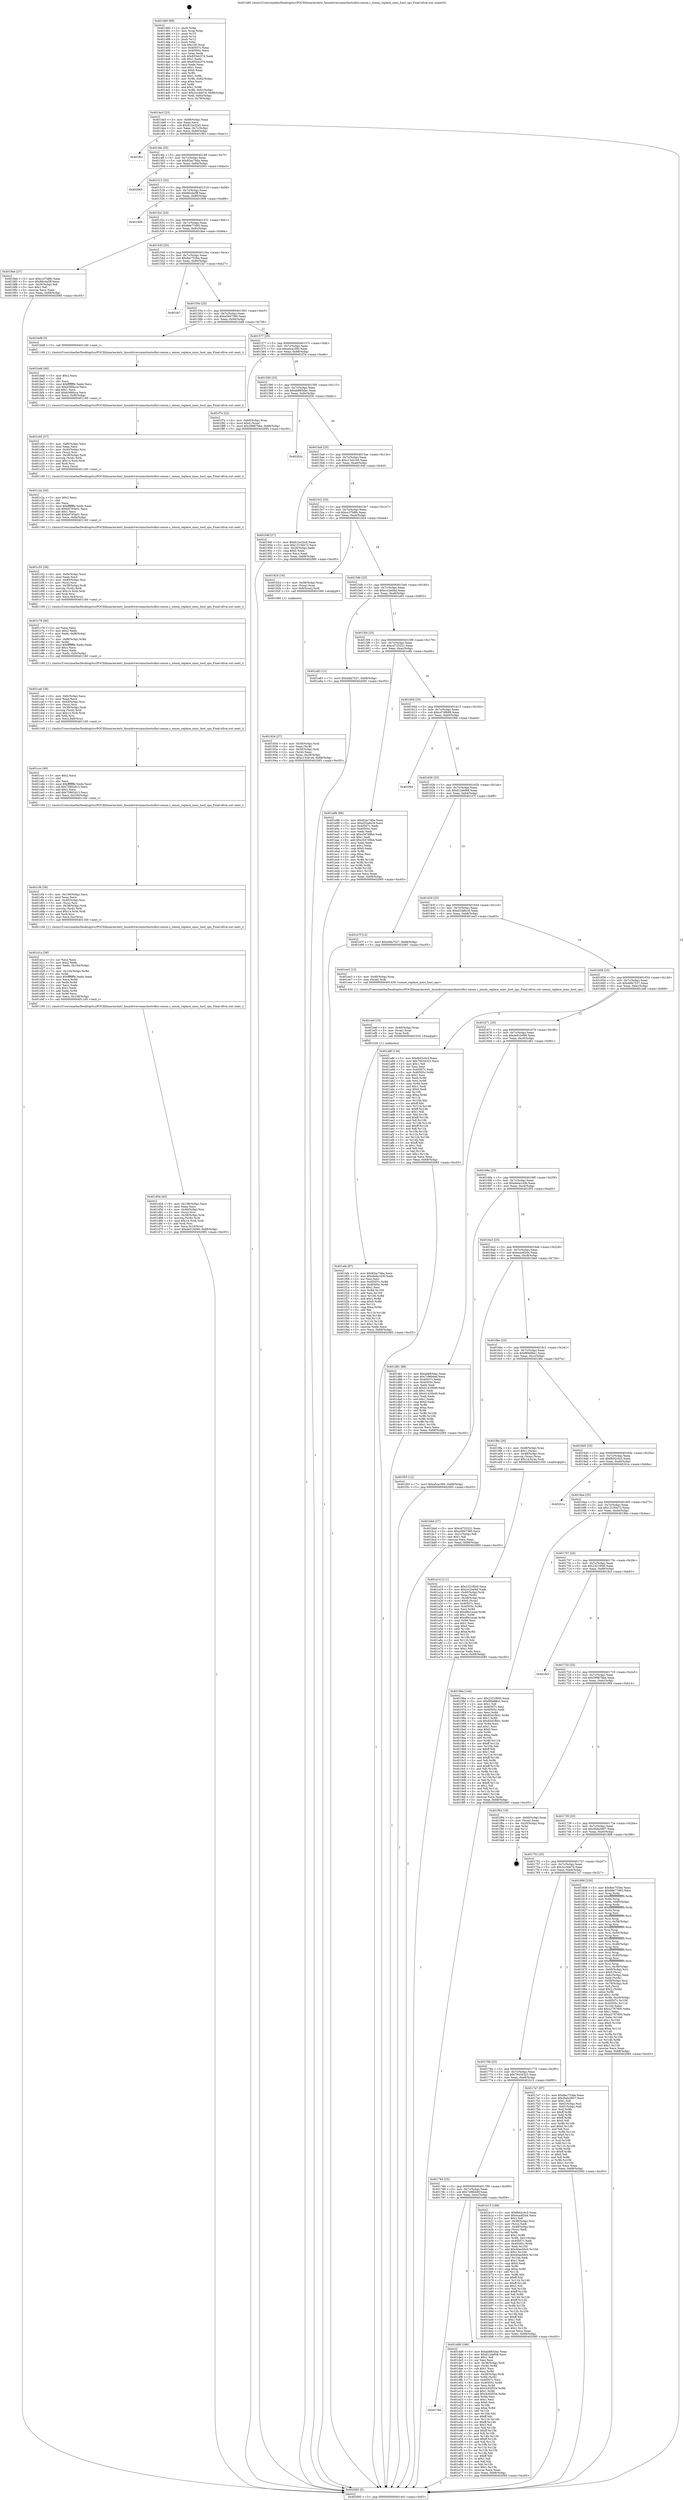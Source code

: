 digraph "0x401480" {
  label = "0x401480 (/mnt/c/Users/mathe/Desktop/tcc/POCII/binaries/extr_linuxdriversmmchostsdhci-xenon.c_xenon_replace_mmc_host_ops_Final-ollvm.out::main(0))"
  labelloc = "t"
  node[shape=record]

  Entry [label="",width=0.3,height=0.3,shape=circle,fillcolor=black,style=filled]
  "0x4014e3" [label="{
     0x4014e3 [23]\l
     | [instrs]\l
     &nbsp;&nbsp;0x4014e3 \<+3\>: mov -0x68(%rbp),%eax\l
     &nbsp;&nbsp;0x4014e6 \<+2\>: mov %eax,%ecx\l
     &nbsp;&nbsp;0x4014e8 \<+6\>: sub $0x812e32e5,%ecx\l
     &nbsp;&nbsp;0x4014ee \<+3\>: mov %eax,-0x7c(%rbp)\l
     &nbsp;&nbsp;0x4014f1 \<+3\>: mov %ecx,-0x80(%rbp)\l
     &nbsp;&nbsp;0x4014f4 \<+6\>: je 0000000000401f61 \<main+0xae1\>\l
  }"]
  "0x401f61" [label="{
     0x401f61\l
  }", style=dashed]
  "0x4014fa" [label="{
     0x4014fa [25]\l
     | [instrs]\l
     &nbsp;&nbsp;0x4014fa \<+5\>: jmp 00000000004014ff \<main+0x7f\>\l
     &nbsp;&nbsp;0x4014ff \<+3\>: mov -0x7c(%rbp),%eax\l
     &nbsp;&nbsp;0x401502 \<+5\>: sub $0x82ac74ba,%eax\l
     &nbsp;&nbsp;0x401507 \<+6\>: mov %eax,-0x84(%rbp)\l
     &nbsp;&nbsp;0x40150d \<+6\>: je 0000000000402063 \<main+0xbe3\>\l
  }"]
  Exit [label="",width=0.3,height=0.3,shape=circle,fillcolor=black,style=filled,peripheries=2]
  "0x402063" [label="{
     0x402063\l
  }", style=dashed]
  "0x401513" [label="{
     0x401513 [25]\l
     | [instrs]\l
     &nbsp;&nbsp;0x401513 \<+5\>: jmp 0000000000401518 \<main+0x98\>\l
     &nbsp;&nbsp;0x401518 \<+3\>: mov -0x7c(%rbp),%eax\l
     &nbsp;&nbsp;0x40151b \<+5\>: sub $0x86cda5ff,%eax\l
     &nbsp;&nbsp;0x401520 \<+6\>: mov %eax,-0x88(%rbp)\l
     &nbsp;&nbsp;0x401526 \<+6\>: je 0000000000401909 \<main+0x489\>\l
  }"]
  "0x401efe" [label="{
     0x401efe [87]\l
     | [instrs]\l
     &nbsp;&nbsp;0x401efe \<+5\>: mov $0x82ac74ba,%ecx\l
     &nbsp;&nbsp;0x401f03 \<+5\>: mov $0xdeda1436,%edx\l
     &nbsp;&nbsp;0x401f08 \<+2\>: xor %esi,%esi\l
     &nbsp;&nbsp;0x401f0a \<+8\>: mov 0x40507c,%r8d\l
     &nbsp;&nbsp;0x401f12 \<+8\>: mov 0x40505c,%r9d\l
     &nbsp;&nbsp;0x401f1a \<+3\>: sub $0x1,%esi\l
     &nbsp;&nbsp;0x401f1d \<+3\>: mov %r8d,%r10d\l
     &nbsp;&nbsp;0x401f20 \<+3\>: add %esi,%r10d\l
     &nbsp;&nbsp;0x401f23 \<+4\>: imul %r10d,%r8d\l
     &nbsp;&nbsp;0x401f27 \<+4\>: and $0x1,%r8d\l
     &nbsp;&nbsp;0x401f2b \<+4\>: cmp $0x0,%r8d\l
     &nbsp;&nbsp;0x401f2f \<+4\>: sete %r11b\l
     &nbsp;&nbsp;0x401f33 \<+4\>: cmp $0xa,%r9d\l
     &nbsp;&nbsp;0x401f37 \<+3\>: setl %bl\l
     &nbsp;&nbsp;0x401f3a \<+3\>: mov %r11b,%r14b\l
     &nbsp;&nbsp;0x401f3d \<+3\>: and %bl,%r14b\l
     &nbsp;&nbsp;0x401f40 \<+3\>: xor %bl,%r11b\l
     &nbsp;&nbsp;0x401f43 \<+3\>: or %r11b,%r14b\l
     &nbsp;&nbsp;0x401f46 \<+4\>: test $0x1,%r14b\l
     &nbsp;&nbsp;0x401f4a \<+3\>: cmovne %edx,%ecx\l
     &nbsp;&nbsp;0x401f4d \<+3\>: mov %ecx,-0x68(%rbp)\l
     &nbsp;&nbsp;0x401f50 \<+5\>: jmp 0000000000402085 \<main+0xc05\>\l
  }"]
  "0x401909" [label="{
     0x401909\l
  }", style=dashed]
  "0x40152c" [label="{
     0x40152c [25]\l
     | [instrs]\l
     &nbsp;&nbsp;0x40152c \<+5\>: jmp 0000000000401531 \<main+0xb1\>\l
     &nbsp;&nbsp;0x401531 \<+3\>: mov -0x7c(%rbp),%eax\l
     &nbsp;&nbsp;0x401534 \<+5\>: sub $0x86e77d93,%eax\l
     &nbsp;&nbsp;0x401539 \<+6\>: mov %eax,-0x8c(%rbp)\l
     &nbsp;&nbsp;0x40153f \<+6\>: je 00000000004018ee \<main+0x46e\>\l
  }"]
  "0x401eef" [label="{
     0x401eef [15]\l
     | [instrs]\l
     &nbsp;&nbsp;0x401eef \<+4\>: mov -0x40(%rbp),%rax\l
     &nbsp;&nbsp;0x401ef3 \<+3\>: mov (%rax),%rax\l
     &nbsp;&nbsp;0x401ef6 \<+3\>: mov %rax,%rdi\l
     &nbsp;&nbsp;0x401ef9 \<+5\>: call 0000000000401030 \<free@plt\>\l
     | [calls]\l
     &nbsp;&nbsp;0x401030 \{1\} (unknown)\l
  }"]
  "0x4018ee" [label="{
     0x4018ee [27]\l
     | [instrs]\l
     &nbsp;&nbsp;0x4018ee \<+5\>: mov $0xcc37b8fc,%eax\l
     &nbsp;&nbsp;0x4018f3 \<+5\>: mov $0x86cda5ff,%ecx\l
     &nbsp;&nbsp;0x4018f8 \<+3\>: mov -0x29(%rbp),%dl\l
     &nbsp;&nbsp;0x4018fb \<+3\>: test $0x1,%dl\l
     &nbsp;&nbsp;0x4018fe \<+3\>: cmovne %ecx,%eax\l
     &nbsp;&nbsp;0x401901 \<+3\>: mov %eax,-0x68(%rbp)\l
     &nbsp;&nbsp;0x401904 \<+5\>: jmp 0000000000402085 \<main+0xc05\>\l
  }"]
  "0x401545" [label="{
     0x401545 [25]\l
     | [instrs]\l
     &nbsp;&nbsp;0x401545 \<+5\>: jmp 000000000040154a \<main+0xca\>\l
     &nbsp;&nbsp;0x40154a \<+3\>: mov -0x7c(%rbp),%eax\l
     &nbsp;&nbsp;0x40154d \<+5\>: sub $0x8ec753be,%eax\l
     &nbsp;&nbsp;0x401552 \<+6\>: mov %eax,-0x90(%rbp)\l
     &nbsp;&nbsp;0x401558 \<+6\>: je 0000000000401fa7 \<main+0xb27\>\l
  }"]
  "0x40179d" [label="{
     0x40179d\l
  }", style=dashed]
  "0x401fa7" [label="{
     0x401fa7\l
  }", style=dashed]
  "0x40155e" [label="{
     0x40155e [25]\l
     | [instrs]\l
     &nbsp;&nbsp;0x40155e \<+5\>: jmp 0000000000401563 \<main+0xe3\>\l
     &nbsp;&nbsp;0x401563 \<+3\>: mov -0x7c(%rbp),%eax\l
     &nbsp;&nbsp;0x401566 \<+5\>: sub $0xa5847380,%eax\l
     &nbsp;&nbsp;0x40156b \<+6\>: mov %eax,-0x94(%rbp)\l
     &nbsp;&nbsp;0x401571 \<+6\>: je 0000000000401bd8 \<main+0x758\>\l
  }"]
  "0x401dd9" [label="{
     0x401dd9 [166]\l
     | [instrs]\l
     &nbsp;&nbsp;0x401dd9 \<+5\>: mov $0xab883dac,%eax\l
     &nbsp;&nbsp;0x401dde \<+5\>: mov $0xd12def48,%ecx\l
     &nbsp;&nbsp;0x401de3 \<+2\>: mov $0x1,%dl\l
     &nbsp;&nbsp;0x401de5 \<+2\>: xor %esi,%esi\l
     &nbsp;&nbsp;0x401de7 \<+4\>: mov -0x38(%rbp),%rdi\l
     &nbsp;&nbsp;0x401deb \<+3\>: mov (%rdi),%r8d\l
     &nbsp;&nbsp;0x401dee \<+3\>: sub $0x1,%esi\l
     &nbsp;&nbsp;0x401df1 \<+3\>: sub %esi,%r8d\l
     &nbsp;&nbsp;0x401df4 \<+4\>: mov -0x38(%rbp),%rdi\l
     &nbsp;&nbsp;0x401df8 \<+3\>: mov %r8d,(%rdi)\l
     &nbsp;&nbsp;0x401dfb \<+7\>: mov 0x40507c,%esi\l
     &nbsp;&nbsp;0x401e02 \<+8\>: mov 0x40505c,%r8d\l
     &nbsp;&nbsp;0x401e0a \<+3\>: mov %esi,%r9d\l
     &nbsp;&nbsp;0x401e0d \<+7\>: sub $0x3c92f554,%r9d\l
     &nbsp;&nbsp;0x401e14 \<+4\>: sub $0x1,%r9d\l
     &nbsp;&nbsp;0x401e18 \<+7\>: add $0x3c92f554,%r9d\l
     &nbsp;&nbsp;0x401e1f \<+4\>: imul %r9d,%esi\l
     &nbsp;&nbsp;0x401e23 \<+3\>: and $0x1,%esi\l
     &nbsp;&nbsp;0x401e26 \<+3\>: cmp $0x0,%esi\l
     &nbsp;&nbsp;0x401e29 \<+4\>: sete %r10b\l
     &nbsp;&nbsp;0x401e2d \<+4\>: cmp $0xa,%r8d\l
     &nbsp;&nbsp;0x401e31 \<+4\>: setl %r11b\l
     &nbsp;&nbsp;0x401e35 \<+3\>: mov %r10b,%bl\l
     &nbsp;&nbsp;0x401e38 \<+3\>: xor $0xff,%bl\l
     &nbsp;&nbsp;0x401e3b \<+3\>: mov %r11b,%r14b\l
     &nbsp;&nbsp;0x401e3e \<+4\>: xor $0xff,%r14b\l
     &nbsp;&nbsp;0x401e42 \<+3\>: xor $0x1,%dl\l
     &nbsp;&nbsp;0x401e45 \<+3\>: mov %bl,%r15b\l
     &nbsp;&nbsp;0x401e48 \<+4\>: and $0xff,%r15b\l
     &nbsp;&nbsp;0x401e4c \<+3\>: and %dl,%r10b\l
     &nbsp;&nbsp;0x401e4f \<+3\>: mov %r14b,%r12b\l
     &nbsp;&nbsp;0x401e52 \<+4\>: and $0xff,%r12b\l
     &nbsp;&nbsp;0x401e56 \<+3\>: and %dl,%r11b\l
     &nbsp;&nbsp;0x401e59 \<+3\>: or %r10b,%r15b\l
     &nbsp;&nbsp;0x401e5c \<+3\>: or %r11b,%r12b\l
     &nbsp;&nbsp;0x401e5f \<+3\>: xor %r12b,%r15b\l
     &nbsp;&nbsp;0x401e62 \<+3\>: or %r14b,%bl\l
     &nbsp;&nbsp;0x401e65 \<+3\>: xor $0xff,%bl\l
     &nbsp;&nbsp;0x401e68 \<+3\>: or $0x1,%dl\l
     &nbsp;&nbsp;0x401e6b \<+2\>: and %dl,%bl\l
     &nbsp;&nbsp;0x401e6d \<+3\>: or %bl,%r15b\l
     &nbsp;&nbsp;0x401e70 \<+4\>: test $0x1,%r15b\l
     &nbsp;&nbsp;0x401e74 \<+3\>: cmovne %ecx,%eax\l
     &nbsp;&nbsp;0x401e77 \<+3\>: mov %eax,-0x68(%rbp)\l
     &nbsp;&nbsp;0x401e7a \<+5\>: jmp 0000000000402085 \<main+0xc05\>\l
  }"]
  "0x401bd8" [label="{
     0x401bd8 [5]\l
     | [instrs]\l
     &nbsp;&nbsp;0x401bd8 \<+5\>: call 0000000000401160 \<next_i\>\l
     | [calls]\l
     &nbsp;&nbsp;0x401160 \{1\} (/mnt/c/Users/mathe/Desktop/tcc/POCII/binaries/extr_linuxdriversmmchostsdhci-xenon.c_xenon_replace_mmc_host_ops_Final-ollvm.out::next_i)\l
  }"]
  "0x401577" [label="{
     0x401577 [25]\l
     | [instrs]\l
     &nbsp;&nbsp;0x401577 \<+5\>: jmp 000000000040157c \<main+0xfc\>\l
     &nbsp;&nbsp;0x40157c \<+3\>: mov -0x7c(%rbp),%eax\l
     &nbsp;&nbsp;0x40157f \<+5\>: sub $0xa5ca1f00,%eax\l
     &nbsp;&nbsp;0x401584 \<+6\>: mov %eax,-0x98(%rbp)\l
     &nbsp;&nbsp;0x40158a \<+6\>: je 0000000000401f7e \<main+0xafe\>\l
  }"]
  "0x401d54" [label="{
     0x401d54 [45]\l
     | [instrs]\l
     &nbsp;&nbsp;0x401d54 \<+6\>: mov -0x108(%rbp),%ecx\l
     &nbsp;&nbsp;0x401d5a \<+3\>: imul %eax,%ecx\l
     &nbsp;&nbsp;0x401d5d \<+4\>: mov -0x40(%rbp),%rsi\l
     &nbsp;&nbsp;0x401d61 \<+3\>: mov (%rsi),%rsi\l
     &nbsp;&nbsp;0x401d64 \<+4\>: mov -0x38(%rbp),%rdi\l
     &nbsp;&nbsp;0x401d68 \<+3\>: movslq (%rdi),%rdi\l
     &nbsp;&nbsp;0x401d6b \<+4\>: imul $0x14,%rdi,%rdi\l
     &nbsp;&nbsp;0x401d6f \<+3\>: add %rdi,%rsi\l
     &nbsp;&nbsp;0x401d72 \<+3\>: mov %ecx,0x10(%rsi)\l
     &nbsp;&nbsp;0x401d75 \<+7\>: movl $0xde01b099,-0x68(%rbp)\l
     &nbsp;&nbsp;0x401d7c \<+5\>: jmp 0000000000402085 \<main+0xc05\>\l
  }"]
  "0x401f7e" [label="{
     0x401f7e [22]\l
     | [instrs]\l
     &nbsp;&nbsp;0x401f7e \<+4\>: mov -0x60(%rbp),%rax\l
     &nbsp;&nbsp;0x401f82 \<+6\>: movl $0x0,(%rax)\l
     &nbsp;&nbsp;0x401f88 \<+7\>: movl $0x39887bbe,-0x68(%rbp)\l
     &nbsp;&nbsp;0x401f8f \<+5\>: jmp 0000000000402085 \<main+0xc05\>\l
  }"]
  "0x401590" [label="{
     0x401590 [25]\l
     | [instrs]\l
     &nbsp;&nbsp;0x401590 \<+5\>: jmp 0000000000401595 \<main+0x115\>\l
     &nbsp;&nbsp;0x401595 \<+3\>: mov -0x7c(%rbp),%eax\l
     &nbsp;&nbsp;0x401598 \<+5\>: sub $0xab883dac,%eax\l
     &nbsp;&nbsp;0x40159d \<+6\>: mov %eax,-0x9c(%rbp)\l
     &nbsp;&nbsp;0x4015a3 \<+6\>: je 000000000040203c \<main+0xbbc\>\l
  }"]
  "0x401d1a" [label="{
     0x401d1a [58]\l
     | [instrs]\l
     &nbsp;&nbsp;0x401d1a \<+2\>: xor %ecx,%ecx\l
     &nbsp;&nbsp;0x401d1c \<+5\>: mov $0x2,%edx\l
     &nbsp;&nbsp;0x401d21 \<+6\>: mov %edx,-0x104(%rbp)\l
     &nbsp;&nbsp;0x401d27 \<+1\>: cltd\l
     &nbsp;&nbsp;0x401d28 \<+7\>: mov -0x104(%rbp),%r8d\l
     &nbsp;&nbsp;0x401d2f \<+3\>: idiv %r8d\l
     &nbsp;&nbsp;0x401d32 \<+6\>: imul $0xfffffffe,%edx,%edx\l
     &nbsp;&nbsp;0x401d38 \<+3\>: mov %ecx,%r9d\l
     &nbsp;&nbsp;0x401d3b \<+3\>: sub %edx,%r9d\l
     &nbsp;&nbsp;0x401d3e \<+2\>: mov %ecx,%edx\l
     &nbsp;&nbsp;0x401d40 \<+3\>: sub $0x1,%edx\l
     &nbsp;&nbsp;0x401d43 \<+3\>: add %edx,%r9d\l
     &nbsp;&nbsp;0x401d46 \<+3\>: sub %r9d,%ecx\l
     &nbsp;&nbsp;0x401d49 \<+6\>: mov %ecx,-0x108(%rbp)\l
     &nbsp;&nbsp;0x401d4f \<+5\>: call 0000000000401160 \<next_i\>\l
     | [calls]\l
     &nbsp;&nbsp;0x401160 \{1\} (/mnt/c/Users/mathe/Desktop/tcc/POCII/binaries/extr_linuxdriversmmchostsdhci-xenon.c_xenon_replace_mmc_host_ops_Final-ollvm.out::next_i)\l
  }"]
  "0x40203c" [label="{
     0x40203c\l
  }", style=dashed]
  "0x4015a9" [label="{
     0x4015a9 [25]\l
     | [instrs]\l
     &nbsp;&nbsp;0x4015a9 \<+5\>: jmp 00000000004015ae \<main+0x12e\>\l
     &nbsp;&nbsp;0x4015ae \<+3\>: mov -0x7c(%rbp),%eax\l
     &nbsp;&nbsp;0x4015b1 \<+5\>: sub $0xc13cb1e6,%eax\l
     &nbsp;&nbsp;0x4015b6 \<+6\>: mov %eax,-0xa0(%rbp)\l
     &nbsp;&nbsp;0x4015bc \<+6\>: je 000000000040194f \<main+0x4cf\>\l
  }"]
  "0x401cf4" [label="{
     0x401cf4 [38]\l
     | [instrs]\l
     &nbsp;&nbsp;0x401cf4 \<+6\>: mov -0x100(%rbp),%ecx\l
     &nbsp;&nbsp;0x401cfa \<+3\>: imul %eax,%ecx\l
     &nbsp;&nbsp;0x401cfd \<+4\>: mov -0x40(%rbp),%rsi\l
     &nbsp;&nbsp;0x401d01 \<+3\>: mov (%rsi),%rsi\l
     &nbsp;&nbsp;0x401d04 \<+4\>: mov -0x38(%rbp),%rdi\l
     &nbsp;&nbsp;0x401d08 \<+3\>: movslq (%rdi),%rdi\l
     &nbsp;&nbsp;0x401d0b \<+4\>: imul $0x14,%rdi,%rdi\l
     &nbsp;&nbsp;0x401d0f \<+3\>: add %rdi,%rsi\l
     &nbsp;&nbsp;0x401d12 \<+3\>: mov %ecx,0xc(%rsi)\l
     &nbsp;&nbsp;0x401d15 \<+5\>: call 0000000000401160 \<next_i\>\l
     | [calls]\l
     &nbsp;&nbsp;0x401160 \{1\} (/mnt/c/Users/mathe/Desktop/tcc/POCII/binaries/extr_linuxdriversmmchostsdhci-xenon.c_xenon_replace_mmc_host_ops_Final-ollvm.out::next_i)\l
  }"]
  "0x40194f" [label="{
     0x40194f [27]\l
     | [instrs]\l
     &nbsp;&nbsp;0x40194f \<+5\>: mov $0x812e32e5,%eax\l
     &nbsp;&nbsp;0x401954 \<+5\>: mov $0x13150e72,%ecx\l
     &nbsp;&nbsp;0x401959 \<+3\>: mov -0x28(%rbp),%edx\l
     &nbsp;&nbsp;0x40195c \<+3\>: cmp $0x0,%edx\l
     &nbsp;&nbsp;0x40195f \<+3\>: cmove %ecx,%eax\l
     &nbsp;&nbsp;0x401962 \<+3\>: mov %eax,-0x68(%rbp)\l
     &nbsp;&nbsp;0x401965 \<+5\>: jmp 0000000000402085 \<main+0xc05\>\l
  }"]
  "0x4015c2" [label="{
     0x4015c2 [25]\l
     | [instrs]\l
     &nbsp;&nbsp;0x4015c2 \<+5\>: jmp 00000000004015c7 \<main+0x147\>\l
     &nbsp;&nbsp;0x4015c7 \<+3\>: mov -0x7c(%rbp),%eax\l
     &nbsp;&nbsp;0x4015ca \<+5\>: sub $0xcc37b8fc,%eax\l
     &nbsp;&nbsp;0x4015cf \<+6\>: mov %eax,-0xa4(%rbp)\l
     &nbsp;&nbsp;0x4015d5 \<+6\>: je 0000000000401924 \<main+0x4a4\>\l
  }"]
  "0x401ccc" [label="{
     0x401ccc [40]\l
     | [instrs]\l
     &nbsp;&nbsp;0x401ccc \<+5\>: mov $0x2,%ecx\l
     &nbsp;&nbsp;0x401cd1 \<+1\>: cltd\l
     &nbsp;&nbsp;0x401cd2 \<+2\>: idiv %ecx\l
     &nbsp;&nbsp;0x401cd4 \<+6\>: imul $0xfffffffe,%edx,%ecx\l
     &nbsp;&nbsp;0x401cda \<+6\>: sub $0x75802d15,%ecx\l
     &nbsp;&nbsp;0x401ce0 \<+3\>: add $0x1,%ecx\l
     &nbsp;&nbsp;0x401ce3 \<+6\>: add $0x75802d15,%ecx\l
     &nbsp;&nbsp;0x401ce9 \<+6\>: mov %ecx,-0x100(%rbp)\l
     &nbsp;&nbsp;0x401cef \<+5\>: call 0000000000401160 \<next_i\>\l
     | [calls]\l
     &nbsp;&nbsp;0x401160 \{1\} (/mnt/c/Users/mathe/Desktop/tcc/POCII/binaries/extr_linuxdriversmmchostsdhci-xenon.c_xenon_replace_mmc_host_ops_Final-ollvm.out::next_i)\l
  }"]
  "0x401924" [label="{
     0x401924 [16]\l
     | [instrs]\l
     &nbsp;&nbsp;0x401924 \<+4\>: mov -0x58(%rbp),%rax\l
     &nbsp;&nbsp;0x401928 \<+3\>: mov (%rax),%rax\l
     &nbsp;&nbsp;0x40192b \<+4\>: mov 0x8(%rax),%rdi\l
     &nbsp;&nbsp;0x40192f \<+5\>: call 0000000000401060 \<atoi@plt\>\l
     | [calls]\l
     &nbsp;&nbsp;0x401060 \{1\} (unknown)\l
  }"]
  "0x4015db" [label="{
     0x4015db [25]\l
     | [instrs]\l
     &nbsp;&nbsp;0x4015db \<+5\>: jmp 00000000004015e0 \<main+0x160\>\l
     &nbsp;&nbsp;0x4015e0 \<+3\>: mov -0x7c(%rbp),%eax\l
     &nbsp;&nbsp;0x4015e3 \<+5\>: sub $0xccc2ed4d,%eax\l
     &nbsp;&nbsp;0x4015e8 \<+6\>: mov %eax,-0xa8(%rbp)\l
     &nbsp;&nbsp;0x4015ee \<+6\>: je 0000000000401a83 \<main+0x603\>\l
  }"]
  "0x401ca6" [label="{
     0x401ca6 [38]\l
     | [instrs]\l
     &nbsp;&nbsp;0x401ca6 \<+6\>: mov -0xfc(%rbp),%ecx\l
     &nbsp;&nbsp;0x401cac \<+3\>: imul %eax,%ecx\l
     &nbsp;&nbsp;0x401caf \<+4\>: mov -0x40(%rbp),%rsi\l
     &nbsp;&nbsp;0x401cb3 \<+3\>: mov (%rsi),%rsi\l
     &nbsp;&nbsp;0x401cb6 \<+4\>: mov -0x38(%rbp),%rdi\l
     &nbsp;&nbsp;0x401cba \<+3\>: movslq (%rdi),%rdi\l
     &nbsp;&nbsp;0x401cbd \<+4\>: imul $0x14,%rdi,%rdi\l
     &nbsp;&nbsp;0x401cc1 \<+3\>: add %rdi,%rsi\l
     &nbsp;&nbsp;0x401cc4 \<+3\>: mov %ecx,0x8(%rsi)\l
     &nbsp;&nbsp;0x401cc7 \<+5\>: call 0000000000401160 \<next_i\>\l
     | [calls]\l
     &nbsp;&nbsp;0x401160 \{1\} (/mnt/c/Users/mathe/Desktop/tcc/POCII/binaries/extr_linuxdriversmmchostsdhci-xenon.c_xenon_replace_mmc_host_ops_Final-ollvm.out::next_i)\l
  }"]
  "0x401a83" [label="{
     0x401a83 [12]\l
     | [instrs]\l
     &nbsp;&nbsp;0x401a83 \<+7\>: movl $0xd4fa7527,-0x68(%rbp)\l
     &nbsp;&nbsp;0x401a8a \<+5\>: jmp 0000000000402085 \<main+0xc05\>\l
  }"]
  "0x4015f4" [label="{
     0x4015f4 [25]\l
     | [instrs]\l
     &nbsp;&nbsp;0x4015f4 \<+5\>: jmp 00000000004015f9 \<main+0x179\>\l
     &nbsp;&nbsp;0x4015f9 \<+3\>: mov -0x7c(%rbp),%eax\l
     &nbsp;&nbsp;0x4015fc \<+5\>: sub $0xcd725221,%eax\l
     &nbsp;&nbsp;0x401601 \<+6\>: mov %eax,-0xac(%rbp)\l
     &nbsp;&nbsp;0x401607 \<+6\>: je 0000000000401e8b \<main+0xa0b\>\l
  }"]
  "0x401c78" [label="{
     0x401c78 [46]\l
     | [instrs]\l
     &nbsp;&nbsp;0x401c78 \<+2\>: xor %ecx,%ecx\l
     &nbsp;&nbsp;0x401c7a \<+5\>: mov $0x2,%edx\l
     &nbsp;&nbsp;0x401c7f \<+6\>: mov %edx,-0xf8(%rbp)\l
     &nbsp;&nbsp;0x401c85 \<+1\>: cltd\l
     &nbsp;&nbsp;0x401c86 \<+7\>: mov -0xf8(%rbp),%r8d\l
     &nbsp;&nbsp;0x401c8d \<+3\>: idiv %r8d\l
     &nbsp;&nbsp;0x401c90 \<+6\>: imul $0xfffffffe,%edx,%edx\l
     &nbsp;&nbsp;0x401c96 \<+3\>: sub $0x1,%ecx\l
     &nbsp;&nbsp;0x401c99 \<+2\>: sub %ecx,%edx\l
     &nbsp;&nbsp;0x401c9b \<+6\>: mov %edx,-0xfc(%rbp)\l
     &nbsp;&nbsp;0x401ca1 \<+5\>: call 0000000000401160 \<next_i\>\l
     | [calls]\l
     &nbsp;&nbsp;0x401160 \{1\} (/mnt/c/Users/mathe/Desktop/tcc/POCII/binaries/extr_linuxdriversmmchostsdhci-xenon.c_xenon_replace_mmc_host_ops_Final-ollvm.out::next_i)\l
  }"]
  "0x401e8b" [label="{
     0x401e8b [88]\l
     | [instrs]\l
     &nbsp;&nbsp;0x401e8b \<+5\>: mov $0x82ac74ba,%eax\l
     &nbsp;&nbsp;0x401e90 \<+5\>: mov $0xd33a8cc9,%ecx\l
     &nbsp;&nbsp;0x401e95 \<+7\>: mov 0x40507c,%edx\l
     &nbsp;&nbsp;0x401e9c \<+7\>: mov 0x40505c,%esi\l
     &nbsp;&nbsp;0x401ea3 \<+2\>: mov %edx,%edi\l
     &nbsp;&nbsp;0x401ea5 \<+6\>: sub $0xc547d9bd,%edi\l
     &nbsp;&nbsp;0x401eab \<+3\>: sub $0x1,%edi\l
     &nbsp;&nbsp;0x401eae \<+6\>: add $0xc547d9bd,%edi\l
     &nbsp;&nbsp;0x401eb4 \<+3\>: imul %edi,%edx\l
     &nbsp;&nbsp;0x401eb7 \<+3\>: and $0x1,%edx\l
     &nbsp;&nbsp;0x401eba \<+3\>: cmp $0x0,%edx\l
     &nbsp;&nbsp;0x401ebd \<+4\>: sete %r8b\l
     &nbsp;&nbsp;0x401ec1 \<+3\>: cmp $0xa,%esi\l
     &nbsp;&nbsp;0x401ec4 \<+4\>: setl %r9b\l
     &nbsp;&nbsp;0x401ec8 \<+3\>: mov %r8b,%r10b\l
     &nbsp;&nbsp;0x401ecb \<+3\>: and %r9b,%r10b\l
     &nbsp;&nbsp;0x401ece \<+3\>: xor %r9b,%r8b\l
     &nbsp;&nbsp;0x401ed1 \<+3\>: or %r8b,%r10b\l
     &nbsp;&nbsp;0x401ed4 \<+4\>: test $0x1,%r10b\l
     &nbsp;&nbsp;0x401ed8 \<+3\>: cmovne %ecx,%eax\l
     &nbsp;&nbsp;0x401edb \<+3\>: mov %eax,-0x68(%rbp)\l
     &nbsp;&nbsp;0x401ede \<+5\>: jmp 0000000000402085 \<main+0xc05\>\l
  }"]
  "0x40160d" [label="{
     0x40160d [25]\l
     | [instrs]\l
     &nbsp;&nbsp;0x40160d \<+5\>: jmp 0000000000401612 \<main+0x192\>\l
     &nbsp;&nbsp;0x401612 \<+3\>: mov -0x7c(%rbp),%eax\l
     &nbsp;&nbsp;0x401615 \<+5\>: sub $0xcd7df699,%eax\l
     &nbsp;&nbsp;0x40161a \<+6\>: mov %eax,-0xb0(%rbp)\l
     &nbsp;&nbsp;0x401620 \<+6\>: je 0000000000401f6d \<main+0xaed\>\l
  }"]
  "0x401c52" [label="{
     0x401c52 [38]\l
     | [instrs]\l
     &nbsp;&nbsp;0x401c52 \<+6\>: mov -0xf4(%rbp),%ecx\l
     &nbsp;&nbsp;0x401c58 \<+3\>: imul %eax,%ecx\l
     &nbsp;&nbsp;0x401c5b \<+4\>: mov -0x40(%rbp),%rsi\l
     &nbsp;&nbsp;0x401c5f \<+3\>: mov (%rsi),%rsi\l
     &nbsp;&nbsp;0x401c62 \<+4\>: mov -0x38(%rbp),%rdi\l
     &nbsp;&nbsp;0x401c66 \<+3\>: movslq (%rdi),%rdi\l
     &nbsp;&nbsp;0x401c69 \<+4\>: imul $0x14,%rdi,%rdi\l
     &nbsp;&nbsp;0x401c6d \<+3\>: add %rdi,%rsi\l
     &nbsp;&nbsp;0x401c70 \<+3\>: mov %ecx,0x4(%rsi)\l
     &nbsp;&nbsp;0x401c73 \<+5\>: call 0000000000401160 \<next_i\>\l
     | [calls]\l
     &nbsp;&nbsp;0x401160 \{1\} (/mnt/c/Users/mathe/Desktop/tcc/POCII/binaries/extr_linuxdriversmmchostsdhci-xenon.c_xenon_replace_mmc_host_ops_Final-ollvm.out::next_i)\l
  }"]
  "0x401f6d" [label="{
     0x401f6d\l
  }", style=dashed]
  "0x401626" [label="{
     0x401626 [25]\l
     | [instrs]\l
     &nbsp;&nbsp;0x401626 \<+5\>: jmp 000000000040162b \<main+0x1ab\>\l
     &nbsp;&nbsp;0x40162b \<+3\>: mov -0x7c(%rbp),%eax\l
     &nbsp;&nbsp;0x40162e \<+5\>: sub $0xd12def48,%eax\l
     &nbsp;&nbsp;0x401633 \<+6\>: mov %eax,-0xb4(%rbp)\l
     &nbsp;&nbsp;0x401639 \<+6\>: je 0000000000401e7f \<main+0x9ff\>\l
  }"]
  "0x401c2a" [label="{
     0x401c2a [40]\l
     | [instrs]\l
     &nbsp;&nbsp;0x401c2a \<+5\>: mov $0x2,%ecx\l
     &nbsp;&nbsp;0x401c2f \<+1\>: cltd\l
     &nbsp;&nbsp;0x401c30 \<+2\>: idiv %ecx\l
     &nbsp;&nbsp;0x401c32 \<+6\>: imul $0xfffffffe,%edx,%ecx\l
     &nbsp;&nbsp;0x401c38 \<+6\>: sub $0xbd793a01,%ecx\l
     &nbsp;&nbsp;0x401c3e \<+3\>: add $0x1,%ecx\l
     &nbsp;&nbsp;0x401c41 \<+6\>: add $0xbd793a01,%ecx\l
     &nbsp;&nbsp;0x401c47 \<+6\>: mov %ecx,-0xf4(%rbp)\l
     &nbsp;&nbsp;0x401c4d \<+5\>: call 0000000000401160 \<next_i\>\l
     | [calls]\l
     &nbsp;&nbsp;0x401160 \{1\} (/mnt/c/Users/mathe/Desktop/tcc/POCII/binaries/extr_linuxdriversmmchostsdhci-xenon.c_xenon_replace_mmc_host_ops_Final-ollvm.out::next_i)\l
  }"]
  "0x401e7f" [label="{
     0x401e7f [12]\l
     | [instrs]\l
     &nbsp;&nbsp;0x401e7f \<+7\>: movl $0xd4fa7527,-0x68(%rbp)\l
     &nbsp;&nbsp;0x401e86 \<+5\>: jmp 0000000000402085 \<main+0xc05\>\l
  }"]
  "0x40163f" [label="{
     0x40163f [25]\l
     | [instrs]\l
     &nbsp;&nbsp;0x40163f \<+5\>: jmp 0000000000401644 \<main+0x1c4\>\l
     &nbsp;&nbsp;0x401644 \<+3\>: mov -0x7c(%rbp),%eax\l
     &nbsp;&nbsp;0x401647 \<+5\>: sub $0xd33a8cc9,%eax\l
     &nbsp;&nbsp;0x40164c \<+6\>: mov %eax,-0xb8(%rbp)\l
     &nbsp;&nbsp;0x401652 \<+6\>: je 0000000000401ee3 \<main+0xa63\>\l
  }"]
  "0x401c05" [label="{
     0x401c05 [37]\l
     | [instrs]\l
     &nbsp;&nbsp;0x401c05 \<+6\>: mov -0xf0(%rbp),%ecx\l
     &nbsp;&nbsp;0x401c0b \<+3\>: imul %eax,%ecx\l
     &nbsp;&nbsp;0x401c0e \<+4\>: mov -0x40(%rbp),%rsi\l
     &nbsp;&nbsp;0x401c12 \<+3\>: mov (%rsi),%rsi\l
     &nbsp;&nbsp;0x401c15 \<+4\>: mov -0x38(%rbp),%rdi\l
     &nbsp;&nbsp;0x401c19 \<+3\>: movslq (%rdi),%rdi\l
     &nbsp;&nbsp;0x401c1c \<+4\>: imul $0x14,%rdi,%rdi\l
     &nbsp;&nbsp;0x401c20 \<+3\>: add %rdi,%rsi\l
     &nbsp;&nbsp;0x401c23 \<+2\>: mov %ecx,(%rsi)\l
     &nbsp;&nbsp;0x401c25 \<+5\>: call 0000000000401160 \<next_i\>\l
     | [calls]\l
     &nbsp;&nbsp;0x401160 \{1\} (/mnt/c/Users/mathe/Desktop/tcc/POCII/binaries/extr_linuxdriversmmchostsdhci-xenon.c_xenon_replace_mmc_host_ops_Final-ollvm.out::next_i)\l
  }"]
  "0x401ee3" [label="{
     0x401ee3 [12]\l
     | [instrs]\l
     &nbsp;&nbsp;0x401ee3 \<+4\>: mov -0x40(%rbp),%rax\l
     &nbsp;&nbsp;0x401ee7 \<+3\>: mov (%rax),%rdi\l
     &nbsp;&nbsp;0x401eea \<+5\>: call 0000000000401430 \<xenon_replace_mmc_host_ops\>\l
     | [calls]\l
     &nbsp;&nbsp;0x401430 \{1\} (/mnt/c/Users/mathe/Desktop/tcc/POCII/binaries/extr_linuxdriversmmchostsdhci-xenon.c_xenon_replace_mmc_host_ops_Final-ollvm.out::xenon_replace_mmc_host_ops)\l
  }"]
  "0x401658" [label="{
     0x401658 [25]\l
     | [instrs]\l
     &nbsp;&nbsp;0x401658 \<+5\>: jmp 000000000040165d \<main+0x1dd\>\l
     &nbsp;&nbsp;0x40165d \<+3\>: mov -0x7c(%rbp),%eax\l
     &nbsp;&nbsp;0x401660 \<+5\>: sub $0xd4fa7527,%eax\l
     &nbsp;&nbsp;0x401665 \<+6\>: mov %eax,-0xbc(%rbp)\l
     &nbsp;&nbsp;0x40166b \<+6\>: je 0000000000401a8f \<main+0x60f\>\l
  }"]
  "0x401bdd" [label="{
     0x401bdd [40]\l
     | [instrs]\l
     &nbsp;&nbsp;0x401bdd \<+5\>: mov $0x2,%ecx\l
     &nbsp;&nbsp;0x401be2 \<+1\>: cltd\l
     &nbsp;&nbsp;0x401be3 \<+2\>: idiv %ecx\l
     &nbsp;&nbsp;0x401be5 \<+6\>: imul $0xfffffffe,%edx,%ecx\l
     &nbsp;&nbsp;0x401beb \<+6\>: sub $0xb38fdcca,%ecx\l
     &nbsp;&nbsp;0x401bf1 \<+3\>: add $0x1,%ecx\l
     &nbsp;&nbsp;0x401bf4 \<+6\>: add $0xb38fdcca,%ecx\l
     &nbsp;&nbsp;0x401bfa \<+6\>: mov %ecx,-0xf0(%rbp)\l
     &nbsp;&nbsp;0x401c00 \<+5\>: call 0000000000401160 \<next_i\>\l
     | [calls]\l
     &nbsp;&nbsp;0x401160 \{1\} (/mnt/c/Users/mathe/Desktop/tcc/POCII/binaries/extr_linuxdriversmmchostsdhci-xenon.c_xenon_replace_mmc_host_ops_Final-ollvm.out::next_i)\l
  }"]
  "0x401a8f" [label="{
     0x401a8f [134]\l
     | [instrs]\l
     &nbsp;&nbsp;0x401a8f \<+5\>: mov $0xfb02c0c5,%eax\l
     &nbsp;&nbsp;0x401a94 \<+5\>: mov $0x79434323,%ecx\l
     &nbsp;&nbsp;0x401a99 \<+2\>: mov $0x1,%dl\l
     &nbsp;&nbsp;0x401a9b \<+2\>: xor %esi,%esi\l
     &nbsp;&nbsp;0x401a9d \<+7\>: mov 0x40507c,%edi\l
     &nbsp;&nbsp;0x401aa4 \<+8\>: mov 0x40505c,%r8d\l
     &nbsp;&nbsp;0x401aac \<+3\>: sub $0x1,%esi\l
     &nbsp;&nbsp;0x401aaf \<+3\>: mov %edi,%r9d\l
     &nbsp;&nbsp;0x401ab2 \<+3\>: add %esi,%r9d\l
     &nbsp;&nbsp;0x401ab5 \<+4\>: imul %r9d,%edi\l
     &nbsp;&nbsp;0x401ab9 \<+3\>: and $0x1,%edi\l
     &nbsp;&nbsp;0x401abc \<+3\>: cmp $0x0,%edi\l
     &nbsp;&nbsp;0x401abf \<+4\>: sete %r10b\l
     &nbsp;&nbsp;0x401ac3 \<+4\>: cmp $0xa,%r8d\l
     &nbsp;&nbsp;0x401ac7 \<+4\>: setl %r11b\l
     &nbsp;&nbsp;0x401acb \<+3\>: mov %r10b,%bl\l
     &nbsp;&nbsp;0x401ace \<+3\>: xor $0xff,%bl\l
     &nbsp;&nbsp;0x401ad1 \<+3\>: mov %r11b,%r14b\l
     &nbsp;&nbsp;0x401ad4 \<+4\>: xor $0xff,%r14b\l
     &nbsp;&nbsp;0x401ad8 \<+3\>: xor $0x1,%dl\l
     &nbsp;&nbsp;0x401adb \<+3\>: mov %bl,%r15b\l
     &nbsp;&nbsp;0x401ade \<+4\>: and $0xff,%r15b\l
     &nbsp;&nbsp;0x401ae2 \<+3\>: and %dl,%r10b\l
     &nbsp;&nbsp;0x401ae5 \<+3\>: mov %r14b,%r12b\l
     &nbsp;&nbsp;0x401ae8 \<+4\>: and $0xff,%r12b\l
     &nbsp;&nbsp;0x401aec \<+3\>: and %dl,%r11b\l
     &nbsp;&nbsp;0x401aef \<+3\>: or %r10b,%r15b\l
     &nbsp;&nbsp;0x401af2 \<+3\>: or %r11b,%r12b\l
     &nbsp;&nbsp;0x401af5 \<+3\>: xor %r12b,%r15b\l
     &nbsp;&nbsp;0x401af8 \<+3\>: or %r14b,%bl\l
     &nbsp;&nbsp;0x401afb \<+3\>: xor $0xff,%bl\l
     &nbsp;&nbsp;0x401afe \<+3\>: or $0x1,%dl\l
     &nbsp;&nbsp;0x401b01 \<+2\>: and %dl,%bl\l
     &nbsp;&nbsp;0x401b03 \<+3\>: or %bl,%r15b\l
     &nbsp;&nbsp;0x401b06 \<+4\>: test $0x1,%r15b\l
     &nbsp;&nbsp;0x401b0a \<+3\>: cmovne %ecx,%eax\l
     &nbsp;&nbsp;0x401b0d \<+3\>: mov %eax,-0x68(%rbp)\l
     &nbsp;&nbsp;0x401b10 \<+5\>: jmp 0000000000402085 \<main+0xc05\>\l
  }"]
  "0x401671" [label="{
     0x401671 [25]\l
     | [instrs]\l
     &nbsp;&nbsp;0x401671 \<+5\>: jmp 0000000000401676 \<main+0x1f6\>\l
     &nbsp;&nbsp;0x401676 \<+3\>: mov -0x7c(%rbp),%eax\l
     &nbsp;&nbsp;0x401679 \<+5\>: sub $0xde01b099,%eax\l
     &nbsp;&nbsp;0x40167e \<+6\>: mov %eax,-0xc0(%rbp)\l
     &nbsp;&nbsp;0x401684 \<+6\>: je 0000000000401d81 \<main+0x901\>\l
  }"]
  "0x401784" [label="{
     0x401784 [25]\l
     | [instrs]\l
     &nbsp;&nbsp;0x401784 \<+5\>: jmp 0000000000401789 \<main+0x309\>\l
     &nbsp;&nbsp;0x401789 \<+3\>: mov -0x7c(%rbp),%eax\l
     &nbsp;&nbsp;0x40178c \<+5\>: sub $0x7c96bb6f,%eax\l
     &nbsp;&nbsp;0x401791 \<+6\>: mov %eax,-0xec(%rbp)\l
     &nbsp;&nbsp;0x401797 \<+6\>: je 0000000000401dd9 \<main+0x959\>\l
  }"]
  "0x401d81" [label="{
     0x401d81 [88]\l
     | [instrs]\l
     &nbsp;&nbsp;0x401d81 \<+5\>: mov $0xab883dac,%eax\l
     &nbsp;&nbsp;0x401d86 \<+5\>: mov $0x7c96bb6f,%ecx\l
     &nbsp;&nbsp;0x401d8b \<+7\>: mov 0x40507c,%edx\l
     &nbsp;&nbsp;0x401d92 \<+7\>: mov 0x40505c,%esi\l
     &nbsp;&nbsp;0x401d99 \<+2\>: mov %edx,%edi\l
     &nbsp;&nbsp;0x401d9b \<+6\>: sub $0x41420b49,%edi\l
     &nbsp;&nbsp;0x401da1 \<+3\>: sub $0x1,%edi\l
     &nbsp;&nbsp;0x401da4 \<+6\>: add $0x41420b49,%edi\l
     &nbsp;&nbsp;0x401daa \<+3\>: imul %edi,%edx\l
     &nbsp;&nbsp;0x401dad \<+3\>: and $0x1,%edx\l
     &nbsp;&nbsp;0x401db0 \<+3\>: cmp $0x0,%edx\l
     &nbsp;&nbsp;0x401db3 \<+4\>: sete %r8b\l
     &nbsp;&nbsp;0x401db7 \<+3\>: cmp $0xa,%esi\l
     &nbsp;&nbsp;0x401dba \<+4\>: setl %r9b\l
     &nbsp;&nbsp;0x401dbe \<+3\>: mov %r8b,%r10b\l
     &nbsp;&nbsp;0x401dc1 \<+3\>: and %r9b,%r10b\l
     &nbsp;&nbsp;0x401dc4 \<+3\>: xor %r9b,%r8b\l
     &nbsp;&nbsp;0x401dc7 \<+3\>: or %r8b,%r10b\l
     &nbsp;&nbsp;0x401dca \<+4\>: test $0x1,%r10b\l
     &nbsp;&nbsp;0x401dce \<+3\>: cmovne %ecx,%eax\l
     &nbsp;&nbsp;0x401dd1 \<+3\>: mov %eax,-0x68(%rbp)\l
     &nbsp;&nbsp;0x401dd4 \<+5\>: jmp 0000000000402085 \<main+0xc05\>\l
  }"]
  "0x40168a" [label="{
     0x40168a [25]\l
     | [instrs]\l
     &nbsp;&nbsp;0x40168a \<+5\>: jmp 000000000040168f \<main+0x20f\>\l
     &nbsp;&nbsp;0x40168f \<+3\>: mov -0x7c(%rbp),%eax\l
     &nbsp;&nbsp;0x401692 \<+5\>: sub $0xdeda1436,%eax\l
     &nbsp;&nbsp;0x401697 \<+6\>: mov %eax,-0xc4(%rbp)\l
     &nbsp;&nbsp;0x40169d \<+6\>: je 0000000000401f55 \<main+0xad5\>\l
  }"]
  "0x401b15" [label="{
     0x401b15 [168]\l
     | [instrs]\l
     &nbsp;&nbsp;0x401b15 \<+5\>: mov $0xfb02c0c5,%eax\l
     &nbsp;&nbsp;0x401b1a \<+5\>: mov $0xeca4f2d4,%ecx\l
     &nbsp;&nbsp;0x401b1f \<+2\>: mov $0x1,%dl\l
     &nbsp;&nbsp;0x401b21 \<+4\>: mov -0x38(%rbp),%rsi\l
     &nbsp;&nbsp;0x401b25 \<+2\>: mov (%rsi),%edi\l
     &nbsp;&nbsp;0x401b27 \<+4\>: mov -0x48(%rbp),%rsi\l
     &nbsp;&nbsp;0x401b2b \<+2\>: cmp (%rsi),%edi\l
     &nbsp;&nbsp;0x401b2d \<+4\>: setl %r8b\l
     &nbsp;&nbsp;0x401b31 \<+4\>: and $0x1,%r8b\l
     &nbsp;&nbsp;0x401b35 \<+4\>: mov %r8b,-0x21(%rbp)\l
     &nbsp;&nbsp;0x401b39 \<+7\>: mov 0x40507c,%edi\l
     &nbsp;&nbsp;0x401b40 \<+8\>: mov 0x40505c,%r9d\l
     &nbsp;&nbsp;0x401b48 \<+3\>: mov %edi,%r10d\l
     &nbsp;&nbsp;0x401b4b \<+7\>: add $0x40ae58c0,%r10d\l
     &nbsp;&nbsp;0x401b52 \<+4\>: sub $0x1,%r10d\l
     &nbsp;&nbsp;0x401b56 \<+7\>: sub $0x40ae58c0,%r10d\l
     &nbsp;&nbsp;0x401b5d \<+4\>: imul %r10d,%edi\l
     &nbsp;&nbsp;0x401b61 \<+3\>: and $0x1,%edi\l
     &nbsp;&nbsp;0x401b64 \<+3\>: cmp $0x0,%edi\l
     &nbsp;&nbsp;0x401b67 \<+4\>: sete %r8b\l
     &nbsp;&nbsp;0x401b6b \<+4\>: cmp $0xa,%r9d\l
     &nbsp;&nbsp;0x401b6f \<+4\>: setl %r11b\l
     &nbsp;&nbsp;0x401b73 \<+3\>: mov %r8b,%bl\l
     &nbsp;&nbsp;0x401b76 \<+3\>: xor $0xff,%bl\l
     &nbsp;&nbsp;0x401b79 \<+3\>: mov %r11b,%r14b\l
     &nbsp;&nbsp;0x401b7c \<+4\>: xor $0xff,%r14b\l
     &nbsp;&nbsp;0x401b80 \<+3\>: xor $0x1,%dl\l
     &nbsp;&nbsp;0x401b83 \<+3\>: mov %bl,%r15b\l
     &nbsp;&nbsp;0x401b86 \<+4\>: and $0xff,%r15b\l
     &nbsp;&nbsp;0x401b8a \<+3\>: and %dl,%r8b\l
     &nbsp;&nbsp;0x401b8d \<+3\>: mov %r14b,%r12b\l
     &nbsp;&nbsp;0x401b90 \<+4\>: and $0xff,%r12b\l
     &nbsp;&nbsp;0x401b94 \<+3\>: and %dl,%r11b\l
     &nbsp;&nbsp;0x401b97 \<+3\>: or %r8b,%r15b\l
     &nbsp;&nbsp;0x401b9a \<+3\>: or %r11b,%r12b\l
     &nbsp;&nbsp;0x401b9d \<+3\>: xor %r12b,%r15b\l
     &nbsp;&nbsp;0x401ba0 \<+3\>: or %r14b,%bl\l
     &nbsp;&nbsp;0x401ba3 \<+3\>: xor $0xff,%bl\l
     &nbsp;&nbsp;0x401ba6 \<+3\>: or $0x1,%dl\l
     &nbsp;&nbsp;0x401ba9 \<+2\>: and %dl,%bl\l
     &nbsp;&nbsp;0x401bab \<+3\>: or %bl,%r15b\l
     &nbsp;&nbsp;0x401bae \<+4\>: test $0x1,%r15b\l
     &nbsp;&nbsp;0x401bb2 \<+3\>: cmovne %ecx,%eax\l
     &nbsp;&nbsp;0x401bb5 \<+3\>: mov %eax,-0x68(%rbp)\l
     &nbsp;&nbsp;0x401bb8 \<+5\>: jmp 0000000000402085 \<main+0xc05\>\l
  }"]
  "0x401f55" [label="{
     0x401f55 [12]\l
     | [instrs]\l
     &nbsp;&nbsp;0x401f55 \<+7\>: movl $0xa5ca1f00,-0x68(%rbp)\l
     &nbsp;&nbsp;0x401f5c \<+5\>: jmp 0000000000402085 \<main+0xc05\>\l
  }"]
  "0x4016a3" [label="{
     0x4016a3 [25]\l
     | [instrs]\l
     &nbsp;&nbsp;0x4016a3 \<+5\>: jmp 00000000004016a8 \<main+0x228\>\l
     &nbsp;&nbsp;0x4016a8 \<+3\>: mov -0x7c(%rbp),%eax\l
     &nbsp;&nbsp;0x4016ab \<+5\>: sub $0xeca4f2d4,%eax\l
     &nbsp;&nbsp;0x4016b0 \<+6\>: mov %eax,-0xc8(%rbp)\l
     &nbsp;&nbsp;0x4016b6 \<+6\>: je 0000000000401bbd \<main+0x73d\>\l
  }"]
  "0x401a14" [label="{
     0x401a14 [111]\l
     | [instrs]\l
     &nbsp;&nbsp;0x401a14 \<+5\>: mov $0x2321f000,%ecx\l
     &nbsp;&nbsp;0x401a19 \<+5\>: mov $0xccc2ed4d,%edx\l
     &nbsp;&nbsp;0x401a1e \<+4\>: mov -0x40(%rbp),%rdi\l
     &nbsp;&nbsp;0x401a22 \<+3\>: mov %rax,(%rdi)\l
     &nbsp;&nbsp;0x401a25 \<+4\>: mov -0x38(%rbp),%rax\l
     &nbsp;&nbsp;0x401a29 \<+6\>: movl $0x0,(%rax)\l
     &nbsp;&nbsp;0x401a2f \<+7\>: mov 0x40507c,%esi\l
     &nbsp;&nbsp;0x401a36 \<+8\>: mov 0x40505c,%r8d\l
     &nbsp;&nbsp;0x401a3e \<+3\>: mov %esi,%r9d\l
     &nbsp;&nbsp;0x401a41 \<+7\>: sub $0xd8e1acee,%r9d\l
     &nbsp;&nbsp;0x401a48 \<+4\>: sub $0x1,%r9d\l
     &nbsp;&nbsp;0x401a4c \<+7\>: add $0xd8e1acee,%r9d\l
     &nbsp;&nbsp;0x401a53 \<+4\>: imul %r9d,%esi\l
     &nbsp;&nbsp;0x401a57 \<+3\>: and $0x1,%esi\l
     &nbsp;&nbsp;0x401a5a \<+3\>: cmp $0x0,%esi\l
     &nbsp;&nbsp;0x401a5d \<+4\>: sete %r10b\l
     &nbsp;&nbsp;0x401a61 \<+4\>: cmp $0xa,%r8d\l
     &nbsp;&nbsp;0x401a65 \<+4\>: setl %r11b\l
     &nbsp;&nbsp;0x401a69 \<+3\>: mov %r10b,%bl\l
     &nbsp;&nbsp;0x401a6c \<+3\>: and %r11b,%bl\l
     &nbsp;&nbsp;0x401a6f \<+3\>: xor %r11b,%r10b\l
     &nbsp;&nbsp;0x401a72 \<+3\>: or %r10b,%bl\l
     &nbsp;&nbsp;0x401a75 \<+3\>: test $0x1,%bl\l
     &nbsp;&nbsp;0x401a78 \<+3\>: cmovne %edx,%ecx\l
     &nbsp;&nbsp;0x401a7b \<+3\>: mov %ecx,-0x68(%rbp)\l
     &nbsp;&nbsp;0x401a7e \<+5\>: jmp 0000000000402085 \<main+0xc05\>\l
  }"]
  "0x401bbd" [label="{
     0x401bbd [27]\l
     | [instrs]\l
     &nbsp;&nbsp;0x401bbd \<+5\>: mov $0xcd725221,%eax\l
     &nbsp;&nbsp;0x401bc2 \<+5\>: mov $0xa5847380,%ecx\l
     &nbsp;&nbsp;0x401bc7 \<+3\>: mov -0x21(%rbp),%dl\l
     &nbsp;&nbsp;0x401bca \<+3\>: test $0x1,%dl\l
     &nbsp;&nbsp;0x401bcd \<+3\>: cmovne %ecx,%eax\l
     &nbsp;&nbsp;0x401bd0 \<+3\>: mov %eax,-0x68(%rbp)\l
     &nbsp;&nbsp;0x401bd3 \<+5\>: jmp 0000000000402085 \<main+0xc05\>\l
  }"]
  "0x4016bc" [label="{
     0x4016bc [25]\l
     | [instrs]\l
     &nbsp;&nbsp;0x4016bc \<+5\>: jmp 00000000004016c1 \<main+0x241\>\l
     &nbsp;&nbsp;0x4016c1 \<+3\>: mov -0x7c(%rbp),%eax\l
     &nbsp;&nbsp;0x4016c4 \<+5\>: sub $0xf89e88a1,%eax\l
     &nbsp;&nbsp;0x4016c9 \<+6\>: mov %eax,-0xcc(%rbp)\l
     &nbsp;&nbsp;0x4016cf \<+6\>: je 00000000004019fa \<main+0x57a\>\l
  }"]
  "0x401934" [label="{
     0x401934 [27]\l
     | [instrs]\l
     &nbsp;&nbsp;0x401934 \<+4\>: mov -0x50(%rbp),%rdi\l
     &nbsp;&nbsp;0x401938 \<+2\>: mov %eax,(%rdi)\l
     &nbsp;&nbsp;0x40193a \<+4\>: mov -0x50(%rbp),%rdi\l
     &nbsp;&nbsp;0x40193e \<+2\>: mov (%rdi),%eax\l
     &nbsp;&nbsp;0x401940 \<+3\>: mov %eax,-0x28(%rbp)\l
     &nbsp;&nbsp;0x401943 \<+7\>: movl $0xc13cb1e6,-0x68(%rbp)\l
     &nbsp;&nbsp;0x40194a \<+5\>: jmp 0000000000402085 \<main+0xc05\>\l
  }"]
  "0x4019fa" [label="{
     0x4019fa [26]\l
     | [instrs]\l
     &nbsp;&nbsp;0x4019fa \<+4\>: mov -0x48(%rbp),%rax\l
     &nbsp;&nbsp;0x4019fe \<+6\>: movl $0x1,(%rax)\l
     &nbsp;&nbsp;0x401a04 \<+4\>: mov -0x48(%rbp),%rax\l
     &nbsp;&nbsp;0x401a08 \<+3\>: movslq (%rax),%rax\l
     &nbsp;&nbsp;0x401a0b \<+4\>: imul $0x14,%rax,%rdi\l
     &nbsp;&nbsp;0x401a0f \<+5\>: call 0000000000401050 \<malloc@plt\>\l
     | [calls]\l
     &nbsp;&nbsp;0x401050 \{1\} (unknown)\l
  }"]
  "0x4016d5" [label="{
     0x4016d5 [25]\l
     | [instrs]\l
     &nbsp;&nbsp;0x4016d5 \<+5\>: jmp 00000000004016da \<main+0x25a\>\l
     &nbsp;&nbsp;0x4016da \<+3\>: mov -0x7c(%rbp),%eax\l
     &nbsp;&nbsp;0x4016dd \<+5\>: sub $0xfb02c0c5,%eax\l
     &nbsp;&nbsp;0x4016e2 \<+6\>: mov %eax,-0xd0(%rbp)\l
     &nbsp;&nbsp;0x4016e8 \<+6\>: je 000000000040201a \<main+0xb9a\>\l
  }"]
  "0x401480" [label="{
     0x401480 [99]\l
     | [instrs]\l
     &nbsp;&nbsp;0x401480 \<+1\>: push %rbp\l
     &nbsp;&nbsp;0x401481 \<+3\>: mov %rsp,%rbp\l
     &nbsp;&nbsp;0x401484 \<+2\>: push %r15\l
     &nbsp;&nbsp;0x401486 \<+2\>: push %r14\l
     &nbsp;&nbsp;0x401488 \<+2\>: push %r12\l
     &nbsp;&nbsp;0x40148a \<+1\>: push %rbx\l
     &nbsp;&nbsp;0x40148b \<+7\>: sub $0x100,%rsp\l
     &nbsp;&nbsp;0x401492 \<+7\>: mov 0x40507c,%eax\l
     &nbsp;&nbsp;0x401499 \<+7\>: mov 0x40505c,%ecx\l
     &nbsp;&nbsp;0x4014a0 \<+2\>: mov %eax,%edx\l
     &nbsp;&nbsp;0x4014a2 \<+6\>: sub $0x855dc37d,%edx\l
     &nbsp;&nbsp;0x4014a8 \<+3\>: sub $0x1,%edx\l
     &nbsp;&nbsp;0x4014ab \<+6\>: add $0x855dc37d,%edx\l
     &nbsp;&nbsp;0x4014b1 \<+3\>: imul %edx,%eax\l
     &nbsp;&nbsp;0x4014b4 \<+3\>: and $0x1,%eax\l
     &nbsp;&nbsp;0x4014b7 \<+3\>: cmp $0x0,%eax\l
     &nbsp;&nbsp;0x4014ba \<+4\>: sete %r8b\l
     &nbsp;&nbsp;0x4014be \<+4\>: and $0x1,%r8b\l
     &nbsp;&nbsp;0x4014c2 \<+4\>: mov %r8b,-0x62(%rbp)\l
     &nbsp;&nbsp;0x4014c6 \<+3\>: cmp $0xa,%ecx\l
     &nbsp;&nbsp;0x4014c9 \<+4\>: setl %r8b\l
     &nbsp;&nbsp;0x4014cd \<+4\>: and $0x1,%r8b\l
     &nbsp;&nbsp;0x4014d1 \<+4\>: mov %r8b,-0x61(%rbp)\l
     &nbsp;&nbsp;0x4014d5 \<+7\>: movl $0x3cc4de7d,-0x68(%rbp)\l
     &nbsp;&nbsp;0x4014dc \<+3\>: mov %edi,-0x6c(%rbp)\l
     &nbsp;&nbsp;0x4014df \<+4\>: mov %rsi,-0x78(%rbp)\l
  }"]
  "0x40201a" [label="{
     0x40201a\l
  }", style=dashed]
  "0x4016ee" [label="{
     0x4016ee [25]\l
     | [instrs]\l
     &nbsp;&nbsp;0x4016ee \<+5\>: jmp 00000000004016f3 \<main+0x273\>\l
     &nbsp;&nbsp;0x4016f3 \<+3\>: mov -0x7c(%rbp),%eax\l
     &nbsp;&nbsp;0x4016f6 \<+5\>: sub $0x13150e72,%eax\l
     &nbsp;&nbsp;0x4016fb \<+6\>: mov %eax,-0xd4(%rbp)\l
     &nbsp;&nbsp;0x401701 \<+6\>: je 000000000040196a \<main+0x4ea\>\l
  }"]
  "0x402085" [label="{
     0x402085 [5]\l
     | [instrs]\l
     &nbsp;&nbsp;0x402085 \<+5\>: jmp 00000000004014e3 \<main+0x63\>\l
  }"]
  "0x40196a" [label="{
     0x40196a [144]\l
     | [instrs]\l
     &nbsp;&nbsp;0x40196a \<+5\>: mov $0x2321f000,%eax\l
     &nbsp;&nbsp;0x40196f \<+5\>: mov $0xf89e88a1,%ecx\l
     &nbsp;&nbsp;0x401974 \<+2\>: mov $0x1,%dl\l
     &nbsp;&nbsp;0x401976 \<+7\>: mov 0x40507c,%esi\l
     &nbsp;&nbsp;0x40197d \<+7\>: mov 0x40505c,%edi\l
     &nbsp;&nbsp;0x401984 \<+3\>: mov %esi,%r8d\l
     &nbsp;&nbsp;0x401987 \<+7\>: add $0x83d1fb01,%r8d\l
     &nbsp;&nbsp;0x40198e \<+4\>: sub $0x1,%r8d\l
     &nbsp;&nbsp;0x401992 \<+7\>: sub $0x83d1fb01,%r8d\l
     &nbsp;&nbsp;0x401999 \<+4\>: imul %r8d,%esi\l
     &nbsp;&nbsp;0x40199d \<+3\>: and $0x1,%esi\l
     &nbsp;&nbsp;0x4019a0 \<+3\>: cmp $0x0,%esi\l
     &nbsp;&nbsp;0x4019a3 \<+4\>: sete %r9b\l
     &nbsp;&nbsp;0x4019a7 \<+3\>: cmp $0xa,%edi\l
     &nbsp;&nbsp;0x4019aa \<+4\>: setl %r10b\l
     &nbsp;&nbsp;0x4019ae \<+3\>: mov %r9b,%r11b\l
     &nbsp;&nbsp;0x4019b1 \<+4\>: xor $0xff,%r11b\l
     &nbsp;&nbsp;0x4019b5 \<+3\>: mov %r10b,%bl\l
     &nbsp;&nbsp;0x4019b8 \<+3\>: xor $0xff,%bl\l
     &nbsp;&nbsp;0x4019bb \<+3\>: xor $0x1,%dl\l
     &nbsp;&nbsp;0x4019be \<+3\>: mov %r11b,%r14b\l
     &nbsp;&nbsp;0x4019c1 \<+4\>: and $0xff,%r14b\l
     &nbsp;&nbsp;0x4019c5 \<+3\>: and %dl,%r9b\l
     &nbsp;&nbsp;0x4019c8 \<+3\>: mov %bl,%r15b\l
     &nbsp;&nbsp;0x4019cb \<+4\>: and $0xff,%r15b\l
     &nbsp;&nbsp;0x4019cf \<+3\>: and %dl,%r10b\l
     &nbsp;&nbsp;0x4019d2 \<+3\>: or %r9b,%r14b\l
     &nbsp;&nbsp;0x4019d5 \<+3\>: or %r10b,%r15b\l
     &nbsp;&nbsp;0x4019d8 \<+3\>: xor %r15b,%r14b\l
     &nbsp;&nbsp;0x4019db \<+3\>: or %bl,%r11b\l
     &nbsp;&nbsp;0x4019de \<+4\>: xor $0xff,%r11b\l
     &nbsp;&nbsp;0x4019e2 \<+3\>: or $0x1,%dl\l
     &nbsp;&nbsp;0x4019e5 \<+3\>: and %dl,%r11b\l
     &nbsp;&nbsp;0x4019e8 \<+3\>: or %r11b,%r14b\l
     &nbsp;&nbsp;0x4019eb \<+4\>: test $0x1,%r14b\l
     &nbsp;&nbsp;0x4019ef \<+3\>: cmovne %ecx,%eax\l
     &nbsp;&nbsp;0x4019f2 \<+3\>: mov %eax,-0x68(%rbp)\l
     &nbsp;&nbsp;0x4019f5 \<+5\>: jmp 0000000000402085 \<main+0xc05\>\l
  }"]
  "0x401707" [label="{
     0x401707 [25]\l
     | [instrs]\l
     &nbsp;&nbsp;0x401707 \<+5\>: jmp 000000000040170c \<main+0x28c\>\l
     &nbsp;&nbsp;0x40170c \<+3\>: mov -0x7c(%rbp),%eax\l
     &nbsp;&nbsp;0x40170f \<+5\>: sub $0x2321f000,%eax\l
     &nbsp;&nbsp;0x401714 \<+6\>: mov %eax,-0xd8(%rbp)\l
     &nbsp;&nbsp;0x40171a \<+6\>: je 0000000000401fe3 \<main+0xb63\>\l
  }"]
  "0x40176b" [label="{
     0x40176b [25]\l
     | [instrs]\l
     &nbsp;&nbsp;0x40176b \<+5\>: jmp 0000000000401770 \<main+0x2f0\>\l
     &nbsp;&nbsp;0x401770 \<+3\>: mov -0x7c(%rbp),%eax\l
     &nbsp;&nbsp;0x401773 \<+5\>: sub $0x79434323,%eax\l
     &nbsp;&nbsp;0x401778 \<+6\>: mov %eax,-0xe8(%rbp)\l
     &nbsp;&nbsp;0x40177e \<+6\>: je 0000000000401b15 \<main+0x695\>\l
  }"]
  "0x401fe3" [label="{
     0x401fe3\l
  }", style=dashed]
  "0x401720" [label="{
     0x401720 [25]\l
     | [instrs]\l
     &nbsp;&nbsp;0x401720 \<+5\>: jmp 0000000000401725 \<main+0x2a5\>\l
     &nbsp;&nbsp;0x401725 \<+3\>: mov -0x7c(%rbp),%eax\l
     &nbsp;&nbsp;0x401728 \<+5\>: sub $0x39887bbe,%eax\l
     &nbsp;&nbsp;0x40172d \<+6\>: mov %eax,-0xdc(%rbp)\l
     &nbsp;&nbsp;0x401733 \<+6\>: je 0000000000401f94 \<main+0xb14\>\l
  }"]
  "0x4017a7" [label="{
     0x4017a7 [97]\l
     | [instrs]\l
     &nbsp;&nbsp;0x4017a7 \<+5\>: mov $0x8ec753be,%eax\l
     &nbsp;&nbsp;0x4017ac \<+5\>: mov $0x3bda3807,%ecx\l
     &nbsp;&nbsp;0x4017b1 \<+2\>: mov $0x1,%dl\l
     &nbsp;&nbsp;0x4017b3 \<+4\>: mov -0x62(%rbp),%sil\l
     &nbsp;&nbsp;0x4017b7 \<+4\>: mov -0x61(%rbp),%dil\l
     &nbsp;&nbsp;0x4017bb \<+3\>: mov %sil,%r8b\l
     &nbsp;&nbsp;0x4017be \<+4\>: xor $0xff,%r8b\l
     &nbsp;&nbsp;0x4017c2 \<+3\>: mov %dil,%r9b\l
     &nbsp;&nbsp;0x4017c5 \<+4\>: xor $0xff,%r9b\l
     &nbsp;&nbsp;0x4017c9 \<+3\>: xor $0x0,%dl\l
     &nbsp;&nbsp;0x4017cc \<+3\>: mov %r8b,%r10b\l
     &nbsp;&nbsp;0x4017cf \<+4\>: and $0x0,%r10b\l
     &nbsp;&nbsp;0x4017d3 \<+3\>: and %dl,%sil\l
     &nbsp;&nbsp;0x4017d6 \<+3\>: mov %r9b,%r11b\l
     &nbsp;&nbsp;0x4017d9 \<+4\>: and $0x0,%r11b\l
     &nbsp;&nbsp;0x4017dd \<+3\>: and %dl,%dil\l
     &nbsp;&nbsp;0x4017e0 \<+3\>: or %sil,%r10b\l
     &nbsp;&nbsp;0x4017e3 \<+3\>: or %dil,%r11b\l
     &nbsp;&nbsp;0x4017e6 \<+3\>: xor %r11b,%r10b\l
     &nbsp;&nbsp;0x4017e9 \<+3\>: or %r9b,%r8b\l
     &nbsp;&nbsp;0x4017ec \<+4\>: xor $0xff,%r8b\l
     &nbsp;&nbsp;0x4017f0 \<+3\>: or $0x0,%dl\l
     &nbsp;&nbsp;0x4017f3 \<+3\>: and %dl,%r8b\l
     &nbsp;&nbsp;0x4017f6 \<+3\>: or %r8b,%r10b\l
     &nbsp;&nbsp;0x4017f9 \<+4\>: test $0x1,%r10b\l
     &nbsp;&nbsp;0x4017fd \<+3\>: cmovne %ecx,%eax\l
     &nbsp;&nbsp;0x401800 \<+3\>: mov %eax,-0x68(%rbp)\l
     &nbsp;&nbsp;0x401803 \<+5\>: jmp 0000000000402085 \<main+0xc05\>\l
  }"]
  "0x401f94" [label="{
     0x401f94 [19]\l
     | [instrs]\l
     &nbsp;&nbsp;0x401f94 \<+4\>: mov -0x60(%rbp),%rax\l
     &nbsp;&nbsp;0x401f98 \<+2\>: mov (%rax),%eax\l
     &nbsp;&nbsp;0x401f9a \<+4\>: lea -0x20(%rbp),%rsp\l
     &nbsp;&nbsp;0x401f9e \<+1\>: pop %rbx\l
     &nbsp;&nbsp;0x401f9f \<+2\>: pop %r12\l
     &nbsp;&nbsp;0x401fa1 \<+2\>: pop %r14\l
     &nbsp;&nbsp;0x401fa3 \<+2\>: pop %r15\l
     &nbsp;&nbsp;0x401fa5 \<+1\>: pop %rbp\l
     &nbsp;&nbsp;0x401fa6 \<+1\>: ret\l
  }"]
  "0x401739" [label="{
     0x401739 [25]\l
     | [instrs]\l
     &nbsp;&nbsp;0x401739 \<+5\>: jmp 000000000040173e \<main+0x2be\>\l
     &nbsp;&nbsp;0x40173e \<+3\>: mov -0x7c(%rbp),%eax\l
     &nbsp;&nbsp;0x401741 \<+5\>: sub $0x3bda3807,%eax\l
     &nbsp;&nbsp;0x401746 \<+6\>: mov %eax,-0xe0(%rbp)\l
     &nbsp;&nbsp;0x40174c \<+6\>: je 0000000000401808 \<main+0x388\>\l
  }"]
  "0x401752" [label="{
     0x401752 [25]\l
     | [instrs]\l
     &nbsp;&nbsp;0x401752 \<+5\>: jmp 0000000000401757 \<main+0x2d7\>\l
     &nbsp;&nbsp;0x401757 \<+3\>: mov -0x7c(%rbp),%eax\l
     &nbsp;&nbsp;0x40175a \<+5\>: sub $0x3cc4de7d,%eax\l
     &nbsp;&nbsp;0x40175f \<+6\>: mov %eax,-0xe4(%rbp)\l
     &nbsp;&nbsp;0x401765 \<+6\>: je 00000000004017a7 \<main+0x327\>\l
  }"]
  "0x401808" [label="{
     0x401808 [230]\l
     | [instrs]\l
     &nbsp;&nbsp;0x401808 \<+5\>: mov $0x8ec753be,%eax\l
     &nbsp;&nbsp;0x40180d \<+5\>: mov $0x86e77d93,%ecx\l
     &nbsp;&nbsp;0x401812 \<+3\>: mov %rsp,%rdx\l
     &nbsp;&nbsp;0x401815 \<+4\>: add $0xfffffffffffffff0,%rdx\l
     &nbsp;&nbsp;0x401819 \<+3\>: mov %rdx,%rsp\l
     &nbsp;&nbsp;0x40181c \<+4\>: mov %rdx,-0x60(%rbp)\l
     &nbsp;&nbsp;0x401820 \<+3\>: mov %rsp,%rdx\l
     &nbsp;&nbsp;0x401823 \<+4\>: add $0xfffffffffffffff0,%rdx\l
     &nbsp;&nbsp;0x401827 \<+3\>: mov %rdx,%rsp\l
     &nbsp;&nbsp;0x40182a \<+3\>: mov %rsp,%rsi\l
     &nbsp;&nbsp;0x40182d \<+4\>: add $0xfffffffffffffff0,%rsi\l
     &nbsp;&nbsp;0x401831 \<+3\>: mov %rsi,%rsp\l
     &nbsp;&nbsp;0x401834 \<+4\>: mov %rsi,-0x58(%rbp)\l
     &nbsp;&nbsp;0x401838 \<+3\>: mov %rsp,%rsi\l
     &nbsp;&nbsp;0x40183b \<+4\>: add $0xfffffffffffffff0,%rsi\l
     &nbsp;&nbsp;0x40183f \<+3\>: mov %rsi,%rsp\l
     &nbsp;&nbsp;0x401842 \<+4\>: mov %rsi,-0x50(%rbp)\l
     &nbsp;&nbsp;0x401846 \<+3\>: mov %rsp,%rsi\l
     &nbsp;&nbsp;0x401849 \<+4\>: add $0xfffffffffffffff0,%rsi\l
     &nbsp;&nbsp;0x40184d \<+3\>: mov %rsi,%rsp\l
     &nbsp;&nbsp;0x401850 \<+4\>: mov %rsi,-0x48(%rbp)\l
     &nbsp;&nbsp;0x401854 \<+3\>: mov %rsp,%rsi\l
     &nbsp;&nbsp;0x401857 \<+4\>: add $0xfffffffffffffff0,%rsi\l
     &nbsp;&nbsp;0x40185b \<+3\>: mov %rsi,%rsp\l
     &nbsp;&nbsp;0x40185e \<+4\>: mov %rsi,-0x40(%rbp)\l
     &nbsp;&nbsp;0x401862 \<+3\>: mov %rsp,%rsi\l
     &nbsp;&nbsp;0x401865 \<+4\>: add $0xfffffffffffffff0,%rsi\l
     &nbsp;&nbsp;0x401869 \<+3\>: mov %rsi,%rsp\l
     &nbsp;&nbsp;0x40186c \<+4\>: mov %rsi,-0x38(%rbp)\l
     &nbsp;&nbsp;0x401870 \<+4\>: mov -0x60(%rbp),%rsi\l
     &nbsp;&nbsp;0x401874 \<+6\>: movl $0x0,(%rsi)\l
     &nbsp;&nbsp;0x40187a \<+3\>: mov -0x6c(%rbp),%edi\l
     &nbsp;&nbsp;0x40187d \<+2\>: mov %edi,(%rdx)\l
     &nbsp;&nbsp;0x40187f \<+4\>: mov -0x58(%rbp),%rsi\l
     &nbsp;&nbsp;0x401883 \<+4\>: mov -0x78(%rbp),%r8\l
     &nbsp;&nbsp;0x401887 \<+3\>: mov %r8,(%rsi)\l
     &nbsp;&nbsp;0x40188a \<+3\>: cmpl $0x2,(%rdx)\l
     &nbsp;&nbsp;0x40188d \<+4\>: setne %r9b\l
     &nbsp;&nbsp;0x401891 \<+4\>: and $0x1,%r9b\l
     &nbsp;&nbsp;0x401895 \<+4\>: mov %r9b,-0x29(%rbp)\l
     &nbsp;&nbsp;0x401899 \<+8\>: mov 0x40507c,%r10d\l
     &nbsp;&nbsp;0x4018a1 \<+8\>: mov 0x40505c,%r11d\l
     &nbsp;&nbsp;0x4018a9 \<+3\>: mov %r10d,%ebx\l
     &nbsp;&nbsp;0x4018ac \<+6\>: add $0xa2797900,%ebx\l
     &nbsp;&nbsp;0x4018b2 \<+3\>: sub $0x1,%ebx\l
     &nbsp;&nbsp;0x4018b5 \<+6\>: sub $0xa2797900,%ebx\l
     &nbsp;&nbsp;0x4018bb \<+4\>: imul %ebx,%r10d\l
     &nbsp;&nbsp;0x4018bf \<+4\>: and $0x1,%r10d\l
     &nbsp;&nbsp;0x4018c3 \<+4\>: cmp $0x0,%r10d\l
     &nbsp;&nbsp;0x4018c7 \<+4\>: sete %r9b\l
     &nbsp;&nbsp;0x4018cb \<+4\>: cmp $0xa,%r11d\l
     &nbsp;&nbsp;0x4018cf \<+4\>: setl %r14b\l
     &nbsp;&nbsp;0x4018d3 \<+3\>: mov %r9b,%r15b\l
     &nbsp;&nbsp;0x4018d6 \<+3\>: and %r14b,%r15b\l
     &nbsp;&nbsp;0x4018d9 \<+3\>: xor %r14b,%r9b\l
     &nbsp;&nbsp;0x4018dc \<+3\>: or %r9b,%r15b\l
     &nbsp;&nbsp;0x4018df \<+4\>: test $0x1,%r15b\l
     &nbsp;&nbsp;0x4018e3 \<+3\>: cmovne %ecx,%eax\l
     &nbsp;&nbsp;0x4018e6 \<+3\>: mov %eax,-0x68(%rbp)\l
     &nbsp;&nbsp;0x4018e9 \<+5\>: jmp 0000000000402085 \<main+0xc05\>\l
  }"]
  Entry -> "0x401480" [label=" 1"]
  "0x4014e3" -> "0x401f61" [label=" 0"]
  "0x4014e3" -> "0x4014fa" [label=" 23"]
  "0x401f94" -> Exit [label=" 1"]
  "0x4014fa" -> "0x402063" [label=" 0"]
  "0x4014fa" -> "0x401513" [label=" 23"]
  "0x401f7e" -> "0x402085" [label=" 1"]
  "0x401513" -> "0x401909" [label=" 0"]
  "0x401513" -> "0x40152c" [label=" 23"]
  "0x401f55" -> "0x402085" [label=" 1"]
  "0x40152c" -> "0x4018ee" [label=" 1"]
  "0x40152c" -> "0x401545" [label=" 22"]
  "0x401efe" -> "0x402085" [label=" 1"]
  "0x401545" -> "0x401fa7" [label=" 0"]
  "0x401545" -> "0x40155e" [label=" 22"]
  "0x401eef" -> "0x401efe" [label=" 1"]
  "0x40155e" -> "0x401bd8" [label=" 1"]
  "0x40155e" -> "0x401577" [label=" 21"]
  "0x401ee3" -> "0x401eef" [label=" 1"]
  "0x401577" -> "0x401f7e" [label=" 1"]
  "0x401577" -> "0x401590" [label=" 20"]
  "0x401e7f" -> "0x402085" [label=" 1"]
  "0x401590" -> "0x40203c" [label=" 0"]
  "0x401590" -> "0x4015a9" [label=" 20"]
  "0x401dd9" -> "0x402085" [label=" 1"]
  "0x4015a9" -> "0x40194f" [label=" 1"]
  "0x4015a9" -> "0x4015c2" [label=" 19"]
  "0x401784" -> "0x40179d" [label=" 0"]
  "0x4015c2" -> "0x401924" [label=" 1"]
  "0x4015c2" -> "0x4015db" [label=" 18"]
  "0x401784" -> "0x401dd9" [label=" 1"]
  "0x4015db" -> "0x401a83" [label=" 1"]
  "0x4015db" -> "0x4015f4" [label=" 17"]
  "0x401e8b" -> "0x402085" [label=" 1"]
  "0x4015f4" -> "0x401e8b" [label=" 1"]
  "0x4015f4" -> "0x40160d" [label=" 16"]
  "0x401d81" -> "0x402085" [label=" 1"]
  "0x40160d" -> "0x401f6d" [label=" 0"]
  "0x40160d" -> "0x401626" [label=" 16"]
  "0x401d54" -> "0x402085" [label=" 1"]
  "0x401626" -> "0x401e7f" [label=" 1"]
  "0x401626" -> "0x40163f" [label=" 15"]
  "0x401d1a" -> "0x401d54" [label=" 1"]
  "0x40163f" -> "0x401ee3" [label=" 1"]
  "0x40163f" -> "0x401658" [label=" 14"]
  "0x401cf4" -> "0x401d1a" [label=" 1"]
  "0x401658" -> "0x401a8f" [label=" 2"]
  "0x401658" -> "0x401671" [label=" 12"]
  "0x401ccc" -> "0x401cf4" [label=" 1"]
  "0x401671" -> "0x401d81" [label=" 1"]
  "0x401671" -> "0x40168a" [label=" 11"]
  "0x401ca6" -> "0x401ccc" [label=" 1"]
  "0x40168a" -> "0x401f55" [label=" 1"]
  "0x40168a" -> "0x4016a3" [label=" 10"]
  "0x401c78" -> "0x401ca6" [label=" 1"]
  "0x4016a3" -> "0x401bbd" [label=" 2"]
  "0x4016a3" -> "0x4016bc" [label=" 8"]
  "0x401c2a" -> "0x401c52" [label=" 1"]
  "0x4016bc" -> "0x4019fa" [label=" 1"]
  "0x4016bc" -> "0x4016d5" [label=" 7"]
  "0x401c05" -> "0x401c2a" [label=" 1"]
  "0x4016d5" -> "0x40201a" [label=" 0"]
  "0x4016d5" -> "0x4016ee" [label=" 7"]
  "0x401bdd" -> "0x401c05" [label=" 1"]
  "0x4016ee" -> "0x40196a" [label=" 1"]
  "0x4016ee" -> "0x401707" [label=" 6"]
  "0x401bd8" -> "0x401bdd" [label=" 1"]
  "0x401707" -> "0x401fe3" [label=" 0"]
  "0x401707" -> "0x401720" [label=" 6"]
  "0x401bbd" -> "0x402085" [label=" 2"]
  "0x401720" -> "0x401f94" [label=" 1"]
  "0x401720" -> "0x401739" [label=" 5"]
  "0x401b15" -> "0x402085" [label=" 2"]
  "0x401739" -> "0x401808" [label=" 1"]
  "0x401739" -> "0x401752" [label=" 4"]
  "0x40176b" -> "0x401784" [label=" 1"]
  "0x401752" -> "0x4017a7" [label=" 1"]
  "0x401752" -> "0x40176b" [label=" 3"]
  "0x4017a7" -> "0x402085" [label=" 1"]
  "0x401480" -> "0x4014e3" [label=" 1"]
  "0x402085" -> "0x4014e3" [label=" 22"]
  "0x401808" -> "0x402085" [label=" 1"]
  "0x4018ee" -> "0x402085" [label=" 1"]
  "0x401924" -> "0x401934" [label=" 1"]
  "0x401934" -> "0x402085" [label=" 1"]
  "0x40194f" -> "0x402085" [label=" 1"]
  "0x40196a" -> "0x402085" [label=" 1"]
  "0x4019fa" -> "0x401a14" [label=" 1"]
  "0x401a14" -> "0x402085" [label=" 1"]
  "0x401a83" -> "0x402085" [label=" 1"]
  "0x401a8f" -> "0x402085" [label=" 2"]
  "0x401c52" -> "0x401c78" [label=" 1"]
  "0x40176b" -> "0x401b15" [label=" 2"]
}
